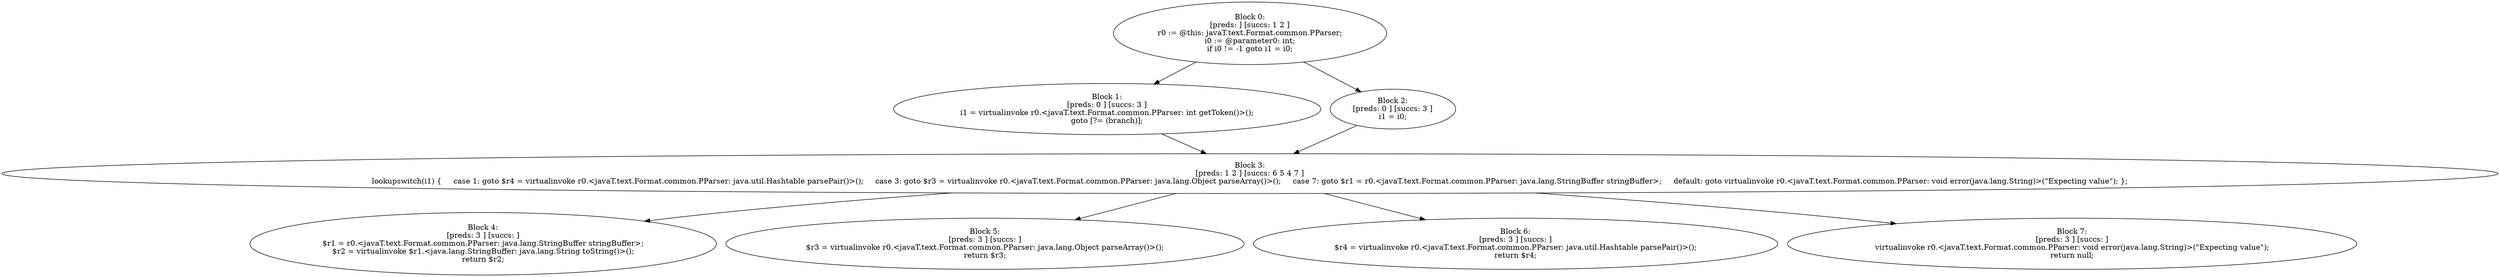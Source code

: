 digraph "unitGraph" {
    "Block 0:
[preds: ] [succs: 1 2 ]
r0 := @this: javaT.text.Format.common.PParser;
i0 := @parameter0: int;
if i0 != -1 goto i1 = i0;
"
    "Block 1:
[preds: 0 ] [succs: 3 ]
i1 = virtualinvoke r0.<javaT.text.Format.common.PParser: int getToken()>();
goto [?= (branch)];
"
    "Block 2:
[preds: 0 ] [succs: 3 ]
i1 = i0;
"
    "Block 3:
[preds: 1 2 ] [succs: 6 5 4 7 ]
lookupswitch(i1) {     case 1: goto $r4 = virtualinvoke r0.<javaT.text.Format.common.PParser: java.util.Hashtable parsePair()>();     case 3: goto $r3 = virtualinvoke r0.<javaT.text.Format.common.PParser: java.lang.Object parseArray()>();     case 7: goto $r1 = r0.<javaT.text.Format.common.PParser: java.lang.StringBuffer stringBuffer>;     default: goto virtualinvoke r0.<javaT.text.Format.common.PParser: void error(java.lang.String)>(\"Expecting value\"); };
"
    "Block 4:
[preds: 3 ] [succs: ]
$r1 = r0.<javaT.text.Format.common.PParser: java.lang.StringBuffer stringBuffer>;
$r2 = virtualinvoke $r1.<java.lang.StringBuffer: java.lang.String toString()>();
return $r2;
"
    "Block 5:
[preds: 3 ] [succs: ]
$r3 = virtualinvoke r0.<javaT.text.Format.common.PParser: java.lang.Object parseArray()>();
return $r3;
"
    "Block 6:
[preds: 3 ] [succs: ]
$r4 = virtualinvoke r0.<javaT.text.Format.common.PParser: java.util.Hashtable parsePair()>();
return $r4;
"
    "Block 7:
[preds: 3 ] [succs: ]
virtualinvoke r0.<javaT.text.Format.common.PParser: void error(java.lang.String)>(\"Expecting value\");
return null;
"
    "Block 0:
[preds: ] [succs: 1 2 ]
r0 := @this: javaT.text.Format.common.PParser;
i0 := @parameter0: int;
if i0 != -1 goto i1 = i0;
"->"Block 1:
[preds: 0 ] [succs: 3 ]
i1 = virtualinvoke r0.<javaT.text.Format.common.PParser: int getToken()>();
goto [?= (branch)];
";
    "Block 0:
[preds: ] [succs: 1 2 ]
r0 := @this: javaT.text.Format.common.PParser;
i0 := @parameter0: int;
if i0 != -1 goto i1 = i0;
"->"Block 2:
[preds: 0 ] [succs: 3 ]
i1 = i0;
";
    "Block 1:
[preds: 0 ] [succs: 3 ]
i1 = virtualinvoke r0.<javaT.text.Format.common.PParser: int getToken()>();
goto [?= (branch)];
"->"Block 3:
[preds: 1 2 ] [succs: 6 5 4 7 ]
lookupswitch(i1) {     case 1: goto $r4 = virtualinvoke r0.<javaT.text.Format.common.PParser: java.util.Hashtable parsePair()>();     case 3: goto $r3 = virtualinvoke r0.<javaT.text.Format.common.PParser: java.lang.Object parseArray()>();     case 7: goto $r1 = r0.<javaT.text.Format.common.PParser: java.lang.StringBuffer stringBuffer>;     default: goto virtualinvoke r0.<javaT.text.Format.common.PParser: void error(java.lang.String)>(\"Expecting value\"); };
";
    "Block 2:
[preds: 0 ] [succs: 3 ]
i1 = i0;
"->"Block 3:
[preds: 1 2 ] [succs: 6 5 4 7 ]
lookupswitch(i1) {     case 1: goto $r4 = virtualinvoke r0.<javaT.text.Format.common.PParser: java.util.Hashtable parsePair()>();     case 3: goto $r3 = virtualinvoke r0.<javaT.text.Format.common.PParser: java.lang.Object parseArray()>();     case 7: goto $r1 = r0.<javaT.text.Format.common.PParser: java.lang.StringBuffer stringBuffer>;     default: goto virtualinvoke r0.<javaT.text.Format.common.PParser: void error(java.lang.String)>(\"Expecting value\"); };
";
    "Block 3:
[preds: 1 2 ] [succs: 6 5 4 7 ]
lookupswitch(i1) {     case 1: goto $r4 = virtualinvoke r0.<javaT.text.Format.common.PParser: java.util.Hashtable parsePair()>();     case 3: goto $r3 = virtualinvoke r0.<javaT.text.Format.common.PParser: java.lang.Object parseArray()>();     case 7: goto $r1 = r0.<javaT.text.Format.common.PParser: java.lang.StringBuffer stringBuffer>;     default: goto virtualinvoke r0.<javaT.text.Format.common.PParser: void error(java.lang.String)>(\"Expecting value\"); };
"->"Block 6:
[preds: 3 ] [succs: ]
$r4 = virtualinvoke r0.<javaT.text.Format.common.PParser: java.util.Hashtable parsePair()>();
return $r4;
";
    "Block 3:
[preds: 1 2 ] [succs: 6 5 4 7 ]
lookupswitch(i1) {     case 1: goto $r4 = virtualinvoke r0.<javaT.text.Format.common.PParser: java.util.Hashtable parsePair()>();     case 3: goto $r3 = virtualinvoke r0.<javaT.text.Format.common.PParser: java.lang.Object parseArray()>();     case 7: goto $r1 = r0.<javaT.text.Format.common.PParser: java.lang.StringBuffer stringBuffer>;     default: goto virtualinvoke r0.<javaT.text.Format.common.PParser: void error(java.lang.String)>(\"Expecting value\"); };
"->"Block 5:
[preds: 3 ] [succs: ]
$r3 = virtualinvoke r0.<javaT.text.Format.common.PParser: java.lang.Object parseArray()>();
return $r3;
";
    "Block 3:
[preds: 1 2 ] [succs: 6 5 4 7 ]
lookupswitch(i1) {     case 1: goto $r4 = virtualinvoke r0.<javaT.text.Format.common.PParser: java.util.Hashtable parsePair()>();     case 3: goto $r3 = virtualinvoke r0.<javaT.text.Format.common.PParser: java.lang.Object parseArray()>();     case 7: goto $r1 = r0.<javaT.text.Format.common.PParser: java.lang.StringBuffer stringBuffer>;     default: goto virtualinvoke r0.<javaT.text.Format.common.PParser: void error(java.lang.String)>(\"Expecting value\"); };
"->"Block 4:
[preds: 3 ] [succs: ]
$r1 = r0.<javaT.text.Format.common.PParser: java.lang.StringBuffer stringBuffer>;
$r2 = virtualinvoke $r1.<java.lang.StringBuffer: java.lang.String toString()>();
return $r2;
";
    "Block 3:
[preds: 1 2 ] [succs: 6 5 4 7 ]
lookupswitch(i1) {     case 1: goto $r4 = virtualinvoke r0.<javaT.text.Format.common.PParser: java.util.Hashtable parsePair()>();     case 3: goto $r3 = virtualinvoke r0.<javaT.text.Format.common.PParser: java.lang.Object parseArray()>();     case 7: goto $r1 = r0.<javaT.text.Format.common.PParser: java.lang.StringBuffer stringBuffer>;     default: goto virtualinvoke r0.<javaT.text.Format.common.PParser: void error(java.lang.String)>(\"Expecting value\"); };
"->"Block 7:
[preds: 3 ] [succs: ]
virtualinvoke r0.<javaT.text.Format.common.PParser: void error(java.lang.String)>(\"Expecting value\");
return null;
";
}
